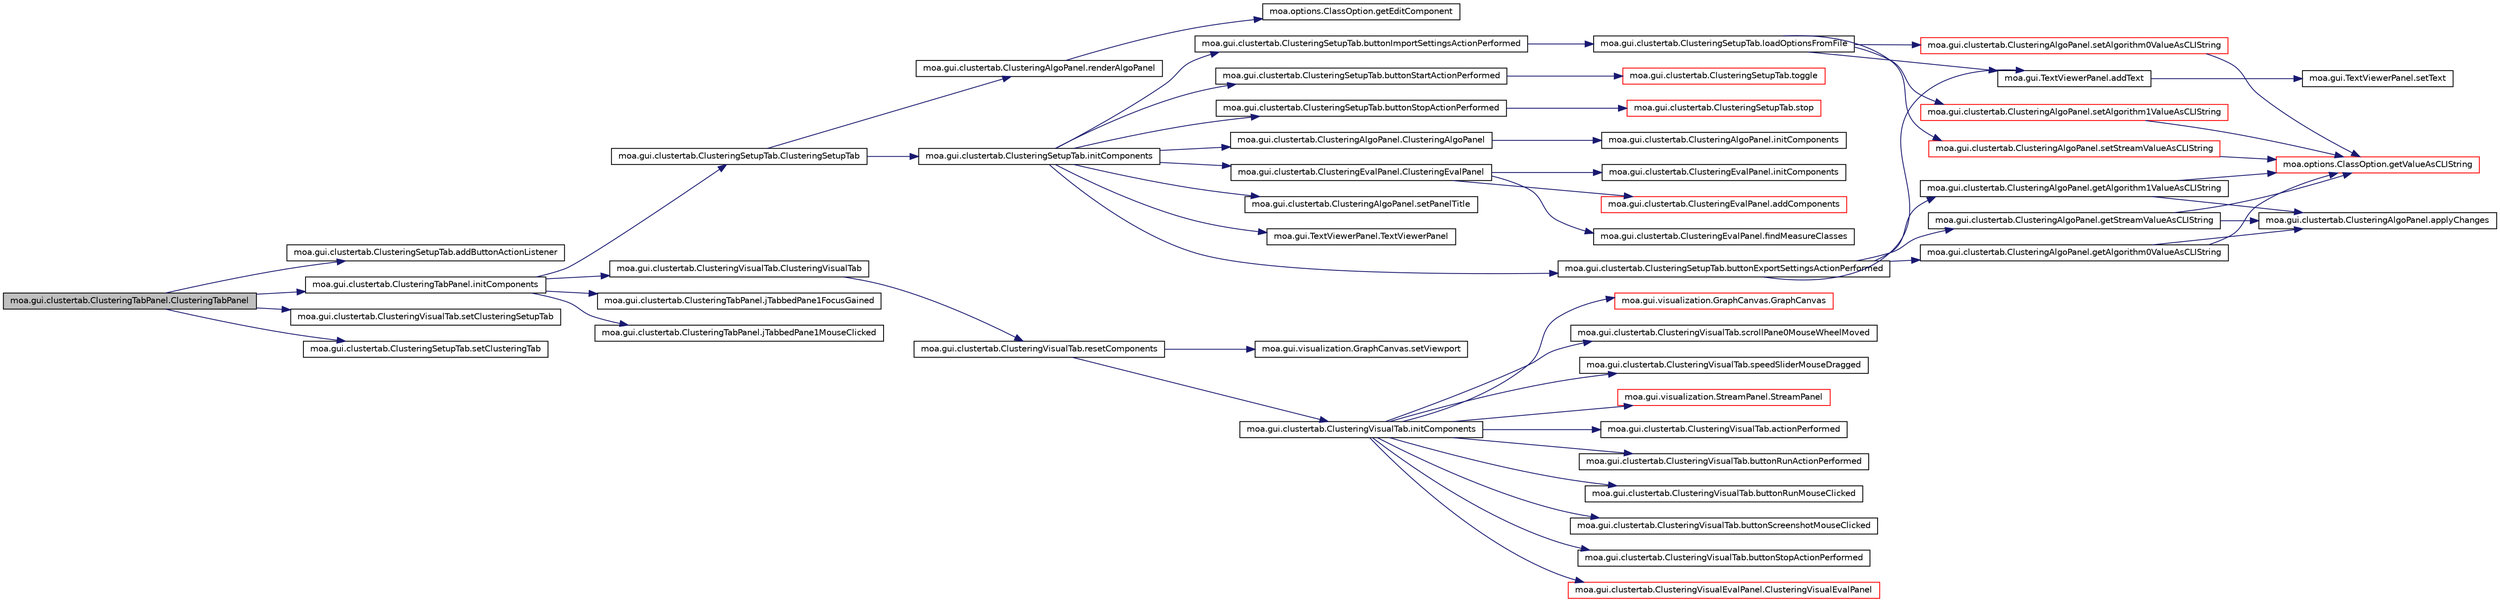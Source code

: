 digraph G
{
  edge [fontname="Helvetica",fontsize="10",labelfontname="Helvetica",labelfontsize="10"];
  node [fontname="Helvetica",fontsize="10",shape=record];
  rankdir=LR;
  Node1 [label="moa.gui.clustertab.ClusteringTabPanel.ClusteringTabPanel",height=0.2,width=0.4,color="black", fillcolor="grey75", style="filled" fontcolor="black"];
  Node1 -> Node2 [color="midnightblue",fontsize="10",style="solid",fontname="Helvetica"];
  Node2 [label="moa.gui.clustertab.ClusteringSetupTab.addButtonActionListener",height=0.2,width=0.4,color="black", fillcolor="white", style="filled",URL="$classmoa_1_1gui_1_1clustertab_1_1ClusteringSetupTab.html#acdb87d01da2393e18da07af6149c398e"];
  Node1 -> Node3 [color="midnightblue",fontsize="10",style="solid",fontname="Helvetica"];
  Node3 [label="moa.gui.clustertab.ClusteringTabPanel.initComponents",height=0.2,width=0.4,color="black", fillcolor="white", style="filled",URL="$classmoa_1_1gui_1_1clustertab_1_1ClusteringTabPanel.html#a9b1cc4d4da92f4bc04b54cc12382e12f",tooltip="This method is called from within the constructor to initialize the form."];
  Node3 -> Node4 [color="midnightblue",fontsize="10",style="solid",fontname="Helvetica"];
  Node4 [label="moa.gui.clustertab.ClusteringSetupTab.ClusteringSetupTab",height=0.2,width=0.4,color="black", fillcolor="white", style="filled",URL="$classmoa_1_1gui_1_1clustertab_1_1ClusteringSetupTab.html#a3c03410b4b1259ece559c660df433766",tooltip="Creates new form ClusteringSetupTab."];
  Node4 -> Node5 [color="midnightblue",fontsize="10",style="solid",fontname="Helvetica"];
  Node5 [label="moa.gui.clustertab.ClusteringSetupTab.initComponents",height=0.2,width=0.4,color="black", fillcolor="white", style="filled",URL="$classmoa_1_1gui_1_1clustertab_1_1ClusteringSetupTab.html#a8abab534a283e409de003f59786a988f",tooltip="This method is called from within the constructor to initialize the form."];
  Node5 -> Node6 [color="midnightblue",fontsize="10",style="solid",fontname="Helvetica"];
  Node6 [label="moa.gui.clustertab.ClusteringSetupTab.buttonExportSettingsActionPerformed",height=0.2,width=0.4,color="black", fillcolor="white", style="filled",URL="$classmoa_1_1gui_1_1clustertab_1_1ClusteringSetupTab.html#ad733bf08656b7e895c444e3720faf07f"];
  Node6 -> Node7 [color="midnightblue",fontsize="10",style="solid",fontname="Helvetica"];
  Node7 [label="moa.gui.TextViewerPanel.addText",height=0.2,width=0.4,color="black", fillcolor="white", style="filled",URL="$classmoa_1_1gui_1_1TextViewerPanel.html#ac985c1592b561c42e50ff9d22ff1e917"];
  Node7 -> Node8 [color="midnightblue",fontsize="10",style="solid",fontname="Helvetica"];
  Node8 [label="moa.gui.TextViewerPanel.setText",height=0.2,width=0.4,color="black", fillcolor="white", style="filled",URL="$classmoa_1_1gui_1_1TextViewerPanel.html#ac09cb6daf98fc5b812dd330a4eeb4b11"];
  Node6 -> Node9 [color="midnightblue",fontsize="10",style="solid",fontname="Helvetica"];
  Node9 [label="moa.gui.clustertab.ClusteringAlgoPanel.getAlgorithm0ValueAsCLIString",height=0.2,width=0.4,color="black", fillcolor="white", style="filled",URL="$classmoa_1_1gui_1_1clustertab_1_1ClusteringAlgoPanel.html#a10aa941f9aaecd8cdf4adfeeda16d866"];
  Node9 -> Node10 [color="midnightblue",fontsize="10",style="solid",fontname="Helvetica"];
  Node10 [label="moa.gui.clustertab.ClusteringAlgoPanel.applyChanges",height=0.2,width=0.4,color="black", fillcolor="white", style="filled",URL="$classmoa_1_1gui_1_1clustertab_1_1ClusteringAlgoPanel.html#ad58377c17093f21db0ffcecd12ee2a3f"];
  Node9 -> Node11 [color="midnightblue",fontsize="10",style="solid",fontname="Helvetica"];
  Node11 [label="moa.options.ClassOption.getValueAsCLIString",height=0.2,width=0.4,color="red", fillcolor="white", style="filled",URL="$classmoa_1_1options_1_1ClassOption.html#abfcff77584985fa43bf7b3a1ff50568f",tooltip="Gets the value of a Command Line Interface text as a string."];
  Node6 -> Node12 [color="midnightblue",fontsize="10",style="solid",fontname="Helvetica"];
  Node12 [label="moa.gui.clustertab.ClusteringAlgoPanel.getAlgorithm1ValueAsCLIString",height=0.2,width=0.4,color="black", fillcolor="white", style="filled",URL="$classmoa_1_1gui_1_1clustertab_1_1ClusteringAlgoPanel.html#a30a1239de2e89d696a1b5a909f706fde"];
  Node12 -> Node10 [color="midnightblue",fontsize="10",style="solid",fontname="Helvetica"];
  Node12 -> Node11 [color="midnightblue",fontsize="10",style="solid",fontname="Helvetica"];
  Node6 -> Node13 [color="midnightblue",fontsize="10",style="solid",fontname="Helvetica"];
  Node13 [label="moa.gui.clustertab.ClusteringAlgoPanel.getStreamValueAsCLIString",height=0.2,width=0.4,color="black", fillcolor="white", style="filled",URL="$classmoa_1_1gui_1_1clustertab_1_1ClusteringAlgoPanel.html#a12357a88e945834e4d3cb31f1010d885"];
  Node13 -> Node10 [color="midnightblue",fontsize="10",style="solid",fontname="Helvetica"];
  Node13 -> Node11 [color="midnightblue",fontsize="10",style="solid",fontname="Helvetica"];
  Node5 -> Node14 [color="midnightblue",fontsize="10",style="solid",fontname="Helvetica"];
  Node14 [label="moa.gui.clustertab.ClusteringSetupTab.buttonImportSettingsActionPerformed",height=0.2,width=0.4,color="black", fillcolor="white", style="filled",URL="$classmoa_1_1gui_1_1clustertab_1_1ClusteringSetupTab.html#a6e483b2da6825da1f4f3d20c67449f0f"];
  Node14 -> Node15 [color="midnightblue",fontsize="10",style="solid",fontname="Helvetica"];
  Node15 [label="moa.gui.clustertab.ClusteringSetupTab.loadOptionsFromFile",height=0.2,width=0.4,color="black", fillcolor="white", style="filled",URL="$classmoa_1_1gui_1_1clustertab_1_1ClusteringSetupTab.html#a8c8336c23f48a5a776ec85752ad3541e"];
  Node15 -> Node7 [color="midnightblue",fontsize="10",style="solid",fontname="Helvetica"];
  Node15 -> Node16 [color="midnightblue",fontsize="10",style="solid",fontname="Helvetica"];
  Node16 [label="moa.gui.clustertab.ClusteringAlgoPanel.setAlgorithm0ValueAsCLIString",height=0.2,width=0.4,color="red", fillcolor="white", style="filled",URL="$classmoa_1_1gui_1_1clustertab_1_1ClusteringAlgoPanel.html#aac9cbd074cc56ea10050aea5b42eacdd"];
  Node16 -> Node11 [color="midnightblue",fontsize="10",style="solid",fontname="Helvetica"];
  Node15 -> Node17 [color="midnightblue",fontsize="10",style="solid",fontname="Helvetica"];
  Node17 [label="moa.gui.clustertab.ClusteringAlgoPanel.setAlgorithm1ValueAsCLIString",height=0.2,width=0.4,color="red", fillcolor="white", style="filled",URL="$classmoa_1_1gui_1_1clustertab_1_1ClusteringAlgoPanel.html#a4d4a7f0bd1adc52b444e7f7db5956f23"];
  Node17 -> Node11 [color="midnightblue",fontsize="10",style="solid",fontname="Helvetica"];
  Node15 -> Node18 [color="midnightblue",fontsize="10",style="solid",fontname="Helvetica"];
  Node18 [label="moa.gui.clustertab.ClusteringAlgoPanel.setStreamValueAsCLIString",height=0.2,width=0.4,color="red", fillcolor="white", style="filled",URL="$classmoa_1_1gui_1_1clustertab_1_1ClusteringAlgoPanel.html#a911d281bb71fd384951ae0a8c3eb02ed"];
  Node18 -> Node11 [color="midnightblue",fontsize="10",style="solid",fontname="Helvetica"];
  Node5 -> Node19 [color="midnightblue",fontsize="10",style="solid",fontname="Helvetica"];
  Node19 [label="moa.gui.clustertab.ClusteringSetupTab.buttonStartActionPerformed",height=0.2,width=0.4,color="black", fillcolor="white", style="filled",URL="$classmoa_1_1gui_1_1clustertab_1_1ClusteringSetupTab.html#a6b4a3dcbe05f19dd9f9291c464e68f35"];
  Node19 -> Node20 [color="midnightblue",fontsize="10",style="solid",fontname="Helvetica"];
  Node20 [label="moa.gui.clustertab.ClusteringSetupTab.toggle",height=0.2,width=0.4,color="red", fillcolor="white", style="filled",URL="$classmoa_1_1gui_1_1clustertab_1_1ClusteringSetupTab.html#ac7ff00dde0331c8163367e93307508d3"];
  Node5 -> Node21 [color="midnightblue",fontsize="10",style="solid",fontname="Helvetica"];
  Node21 [label="moa.gui.clustertab.ClusteringSetupTab.buttonStopActionPerformed",height=0.2,width=0.4,color="black", fillcolor="white", style="filled",URL="$classmoa_1_1gui_1_1clustertab_1_1ClusteringSetupTab.html#ac78dddeee147c1bf20246d3361e02e13"];
  Node21 -> Node22 [color="midnightblue",fontsize="10",style="solid",fontname="Helvetica"];
  Node22 [label="moa.gui.clustertab.ClusteringSetupTab.stop",height=0.2,width=0.4,color="red", fillcolor="white", style="filled",URL="$classmoa_1_1gui_1_1clustertab_1_1ClusteringSetupTab.html#a5455efaae9cfc937bc50c9c7cc28e748"];
  Node5 -> Node23 [color="midnightblue",fontsize="10",style="solid",fontname="Helvetica"];
  Node23 [label="moa.gui.clustertab.ClusteringAlgoPanel.ClusteringAlgoPanel",height=0.2,width=0.4,color="black", fillcolor="white", style="filled",URL="$classmoa_1_1gui_1_1clustertab_1_1ClusteringAlgoPanel.html#a63bfbd5f9be693f72e1e916650ec5064"];
  Node23 -> Node24 [color="midnightblue",fontsize="10",style="solid",fontname="Helvetica"];
  Node24 [label="moa.gui.clustertab.ClusteringAlgoPanel.initComponents",height=0.2,width=0.4,color="black", fillcolor="white", style="filled",URL="$classmoa_1_1gui_1_1clustertab_1_1ClusteringAlgoPanel.html#abb84d902e2f9fa82c76c32a946f79bca",tooltip="This method is called from within the constructor to initialize the form."];
  Node5 -> Node25 [color="midnightblue",fontsize="10",style="solid",fontname="Helvetica"];
  Node25 [label="moa.gui.clustertab.ClusteringEvalPanel.ClusteringEvalPanel",height=0.2,width=0.4,color="black", fillcolor="white", style="filled",URL="$classmoa_1_1gui_1_1clustertab_1_1ClusteringEvalPanel.html#a302ae4fe860f4703f855ea841557d9e3",tooltip="Creates new form ClusteringEvalPanel."];
  Node25 -> Node26 [color="midnightblue",fontsize="10",style="solid",fontname="Helvetica"];
  Node26 [label="moa.gui.clustertab.ClusteringEvalPanel.addComponents",height=0.2,width=0.4,color="red", fillcolor="white", style="filled",URL="$classmoa_1_1gui_1_1clustertab_1_1ClusteringEvalPanel.html#abc485ec670fdf8c7d49f5dc26b9fc14a"];
  Node25 -> Node27 [color="midnightblue",fontsize="10",style="solid",fontname="Helvetica"];
  Node27 [label="moa.gui.clustertab.ClusteringEvalPanel.findMeasureClasses",height=0.2,width=0.4,color="black", fillcolor="white", style="filled",URL="$classmoa_1_1gui_1_1clustertab_1_1ClusteringEvalPanel.html#a6ed235d0ee84d57fc0795773d39a5eff"];
  Node25 -> Node28 [color="midnightblue",fontsize="10",style="solid",fontname="Helvetica"];
  Node28 [label="moa.gui.clustertab.ClusteringEvalPanel.initComponents",height=0.2,width=0.4,color="black", fillcolor="white", style="filled",URL="$classmoa_1_1gui_1_1clustertab_1_1ClusteringEvalPanel.html#a3ae305ff7a56eb6601dc54aa6951ab04",tooltip="This method is called from within the constructor to initialize the form."];
  Node5 -> Node29 [color="midnightblue",fontsize="10",style="solid",fontname="Helvetica"];
  Node29 [label="moa.gui.clustertab.ClusteringAlgoPanel.setPanelTitle",height=0.2,width=0.4,color="black", fillcolor="white", style="filled",URL="$classmoa_1_1gui_1_1clustertab_1_1ClusteringAlgoPanel.html#ac6acd8efe7e0d13e64922217262e7ca8"];
  Node5 -> Node30 [color="midnightblue",fontsize="10",style="solid",fontname="Helvetica"];
  Node30 [label="moa.gui.TextViewerPanel.TextViewerPanel",height=0.2,width=0.4,color="black", fillcolor="white", style="filled",URL="$classmoa_1_1gui_1_1TextViewerPanel.html#a73ea7c940b8810683b8caf40ffebf3a7"];
  Node4 -> Node31 [color="midnightblue",fontsize="10",style="solid",fontname="Helvetica"];
  Node31 [label="moa.gui.clustertab.ClusteringAlgoPanel.renderAlgoPanel",height=0.2,width=0.4,color="black", fillcolor="white", style="filled",URL="$classmoa_1_1gui_1_1clustertab_1_1ClusteringAlgoPanel.html#aecfc454825124a2826cf470b198b1af5"];
  Node31 -> Node32 [color="midnightblue",fontsize="10",style="solid",fontname="Helvetica"];
  Node32 [label="moa.options.ClassOption.getEditComponent",height=0.2,width=0.4,color="black", fillcolor="white", style="filled",URL="$classmoa_1_1options_1_1ClassOption.html#a77154969c5efef3ab2ac390c874fa5f2",tooltip="Gets the GUI component to edit."];
  Node3 -> Node33 [color="midnightblue",fontsize="10",style="solid",fontname="Helvetica"];
  Node33 [label="moa.gui.clustertab.ClusteringVisualTab.ClusteringVisualTab",height=0.2,width=0.4,color="black", fillcolor="white", style="filled",URL="$classmoa_1_1gui_1_1clustertab_1_1ClusteringVisualTab.html#a31fa6f2acc2b2f9bb936098f36180373",tooltip="Creates new form ClusteringVisualTab."];
  Node33 -> Node34 [color="midnightblue",fontsize="10",style="solid",fontname="Helvetica"];
  Node34 [label="moa.gui.clustertab.ClusteringVisualTab.resetComponents",height=0.2,width=0.4,color="black", fillcolor="white", style="filled",URL="$classmoa_1_1gui_1_1clustertab_1_1ClusteringVisualTab.html#aedb3299d911a3cb3d134cfed11a7f2a3"];
  Node34 -> Node35 [color="midnightblue",fontsize="10",style="solid",fontname="Helvetica"];
  Node35 [label="moa.gui.clustertab.ClusteringVisualTab.initComponents",height=0.2,width=0.4,color="black", fillcolor="white", style="filled",URL="$classmoa_1_1gui_1_1clustertab_1_1ClusteringVisualTab.html#a0876000ed024e6497a95f04340fae7a0",tooltip="This method is called from within the constructor to initialize the form."];
  Node35 -> Node36 [color="midnightblue",fontsize="10",style="solid",fontname="Helvetica"];
  Node36 [label="moa.gui.clustertab.ClusteringVisualTab.actionPerformed",height=0.2,width=0.4,color="black", fillcolor="white", style="filled",URL="$classmoa_1_1gui_1_1clustertab_1_1ClusteringVisualTab.html#a62142a04029b1aae84e1214d4b9665e4"];
  Node35 -> Node37 [color="midnightblue",fontsize="10",style="solid",fontname="Helvetica"];
  Node37 [label="moa.gui.clustertab.ClusteringVisualTab.buttonRunActionPerformed",height=0.2,width=0.4,color="black", fillcolor="white", style="filled",URL="$classmoa_1_1gui_1_1clustertab_1_1ClusteringVisualTab.html#ac0800422a2836d12b5d508ebb9a4f540"];
  Node35 -> Node38 [color="midnightblue",fontsize="10",style="solid",fontname="Helvetica"];
  Node38 [label="moa.gui.clustertab.ClusteringVisualTab.buttonRunMouseClicked",height=0.2,width=0.4,color="black", fillcolor="white", style="filled",URL="$classmoa_1_1gui_1_1clustertab_1_1ClusteringVisualTab.html#a776972d60a5df09f433a9ea157941532"];
  Node35 -> Node39 [color="midnightblue",fontsize="10",style="solid",fontname="Helvetica"];
  Node39 [label="moa.gui.clustertab.ClusteringVisualTab.buttonScreenshotMouseClicked",height=0.2,width=0.4,color="black", fillcolor="white", style="filled",URL="$classmoa_1_1gui_1_1clustertab_1_1ClusteringVisualTab.html#acb2e2d6370face5198bc9814eca9bd98"];
  Node35 -> Node40 [color="midnightblue",fontsize="10",style="solid",fontname="Helvetica"];
  Node40 [label="moa.gui.clustertab.ClusteringVisualTab.buttonStopActionPerformed",height=0.2,width=0.4,color="black", fillcolor="white", style="filled",URL="$classmoa_1_1gui_1_1clustertab_1_1ClusteringVisualTab.html#a90302212edbf2d058c2a5f5cf8387a80"];
  Node35 -> Node41 [color="midnightblue",fontsize="10",style="solid",fontname="Helvetica"];
  Node41 [label="moa.gui.clustertab.ClusteringVisualEvalPanel.ClusteringVisualEvalPanel",height=0.2,width=0.4,color="red", fillcolor="white", style="filled",URL="$classmoa_1_1gui_1_1clustertab_1_1ClusteringVisualEvalPanel.html#a96c7a3a77db86165c61ecdd5bffa0089",tooltip="Creates new form ClusteringEvalPanel."];
  Node35 -> Node42 [color="midnightblue",fontsize="10",style="solid",fontname="Helvetica"];
  Node42 [label="moa.gui.visualization.GraphCanvas.GraphCanvas",height=0.2,width=0.4,color="red", fillcolor="white", style="filled",URL="$classmoa_1_1gui_1_1visualization_1_1GraphCanvas.html#ad8e425bc054b5e869530878f0fab905d",tooltip="Creates new form GraphCanvas."];
  Node35 -> Node43 [color="midnightblue",fontsize="10",style="solid",fontname="Helvetica"];
  Node43 [label="moa.gui.clustertab.ClusteringVisualTab.scrollPane0MouseWheelMoved",height=0.2,width=0.4,color="black", fillcolor="white", style="filled",URL="$classmoa_1_1gui_1_1clustertab_1_1ClusteringVisualTab.html#a62f270310314d6d135eb913b32303809"];
  Node35 -> Node44 [color="midnightblue",fontsize="10",style="solid",fontname="Helvetica"];
  Node44 [label="moa.gui.clustertab.ClusteringVisualTab.speedSliderMouseDragged",height=0.2,width=0.4,color="black", fillcolor="white", style="filled",URL="$classmoa_1_1gui_1_1clustertab_1_1ClusteringVisualTab.html#a1ae6f0b1c989e0481019e4950ae4da27"];
  Node35 -> Node45 [color="midnightblue",fontsize="10",style="solid",fontname="Helvetica"];
  Node45 [label="moa.gui.visualization.StreamPanel.StreamPanel",height=0.2,width=0.4,color="red", fillcolor="white", style="filled",URL="$classmoa_1_1gui_1_1visualization_1_1StreamPanel.html#ab19de53e7131de2fb10727991bf2253a",tooltip="Creates new form StreamPanel."];
  Node34 -> Node46 [color="midnightblue",fontsize="10",style="solid",fontname="Helvetica"];
  Node46 [label="moa.gui.visualization.GraphCanvas.setViewport",height=0.2,width=0.4,color="black", fillcolor="white", style="filled",URL="$classmoa_1_1gui_1_1visualization_1_1GraphCanvas.html#aa41a56513e7ef3ddcb855ad89ac3e871"];
  Node3 -> Node47 [color="midnightblue",fontsize="10",style="solid",fontname="Helvetica"];
  Node47 [label="moa.gui.clustertab.ClusteringTabPanel.jTabbedPane1FocusGained",height=0.2,width=0.4,color="black", fillcolor="white", style="filled",URL="$classmoa_1_1gui_1_1clustertab_1_1ClusteringTabPanel.html#a2441596f581acece2d2b0e6439db83b7"];
  Node3 -> Node48 [color="midnightblue",fontsize="10",style="solid",fontname="Helvetica"];
  Node48 [label="moa.gui.clustertab.ClusteringTabPanel.jTabbedPane1MouseClicked",height=0.2,width=0.4,color="black", fillcolor="white", style="filled",URL="$classmoa_1_1gui_1_1clustertab_1_1ClusteringTabPanel.html#a27fc0412b71dc0ecbd1353e405027fe9"];
  Node1 -> Node49 [color="midnightblue",fontsize="10",style="solid",fontname="Helvetica"];
  Node49 [label="moa.gui.clustertab.ClusteringVisualTab.setClusteringSetupTab",height=0.2,width=0.4,color="black", fillcolor="white", style="filled",URL="$classmoa_1_1gui_1_1clustertab_1_1ClusteringVisualTab.html#a147712824067bae6aacc83ec755aea89"];
  Node1 -> Node50 [color="midnightblue",fontsize="10",style="solid",fontname="Helvetica"];
  Node50 [label="moa.gui.clustertab.ClusteringSetupTab.setClusteringTab",height=0.2,width=0.4,color="black", fillcolor="white", style="filled",URL="$classmoa_1_1gui_1_1clustertab_1_1ClusteringSetupTab.html#a3a0e9d79d90d7cefd7f1a860dcb569f5"];
}

